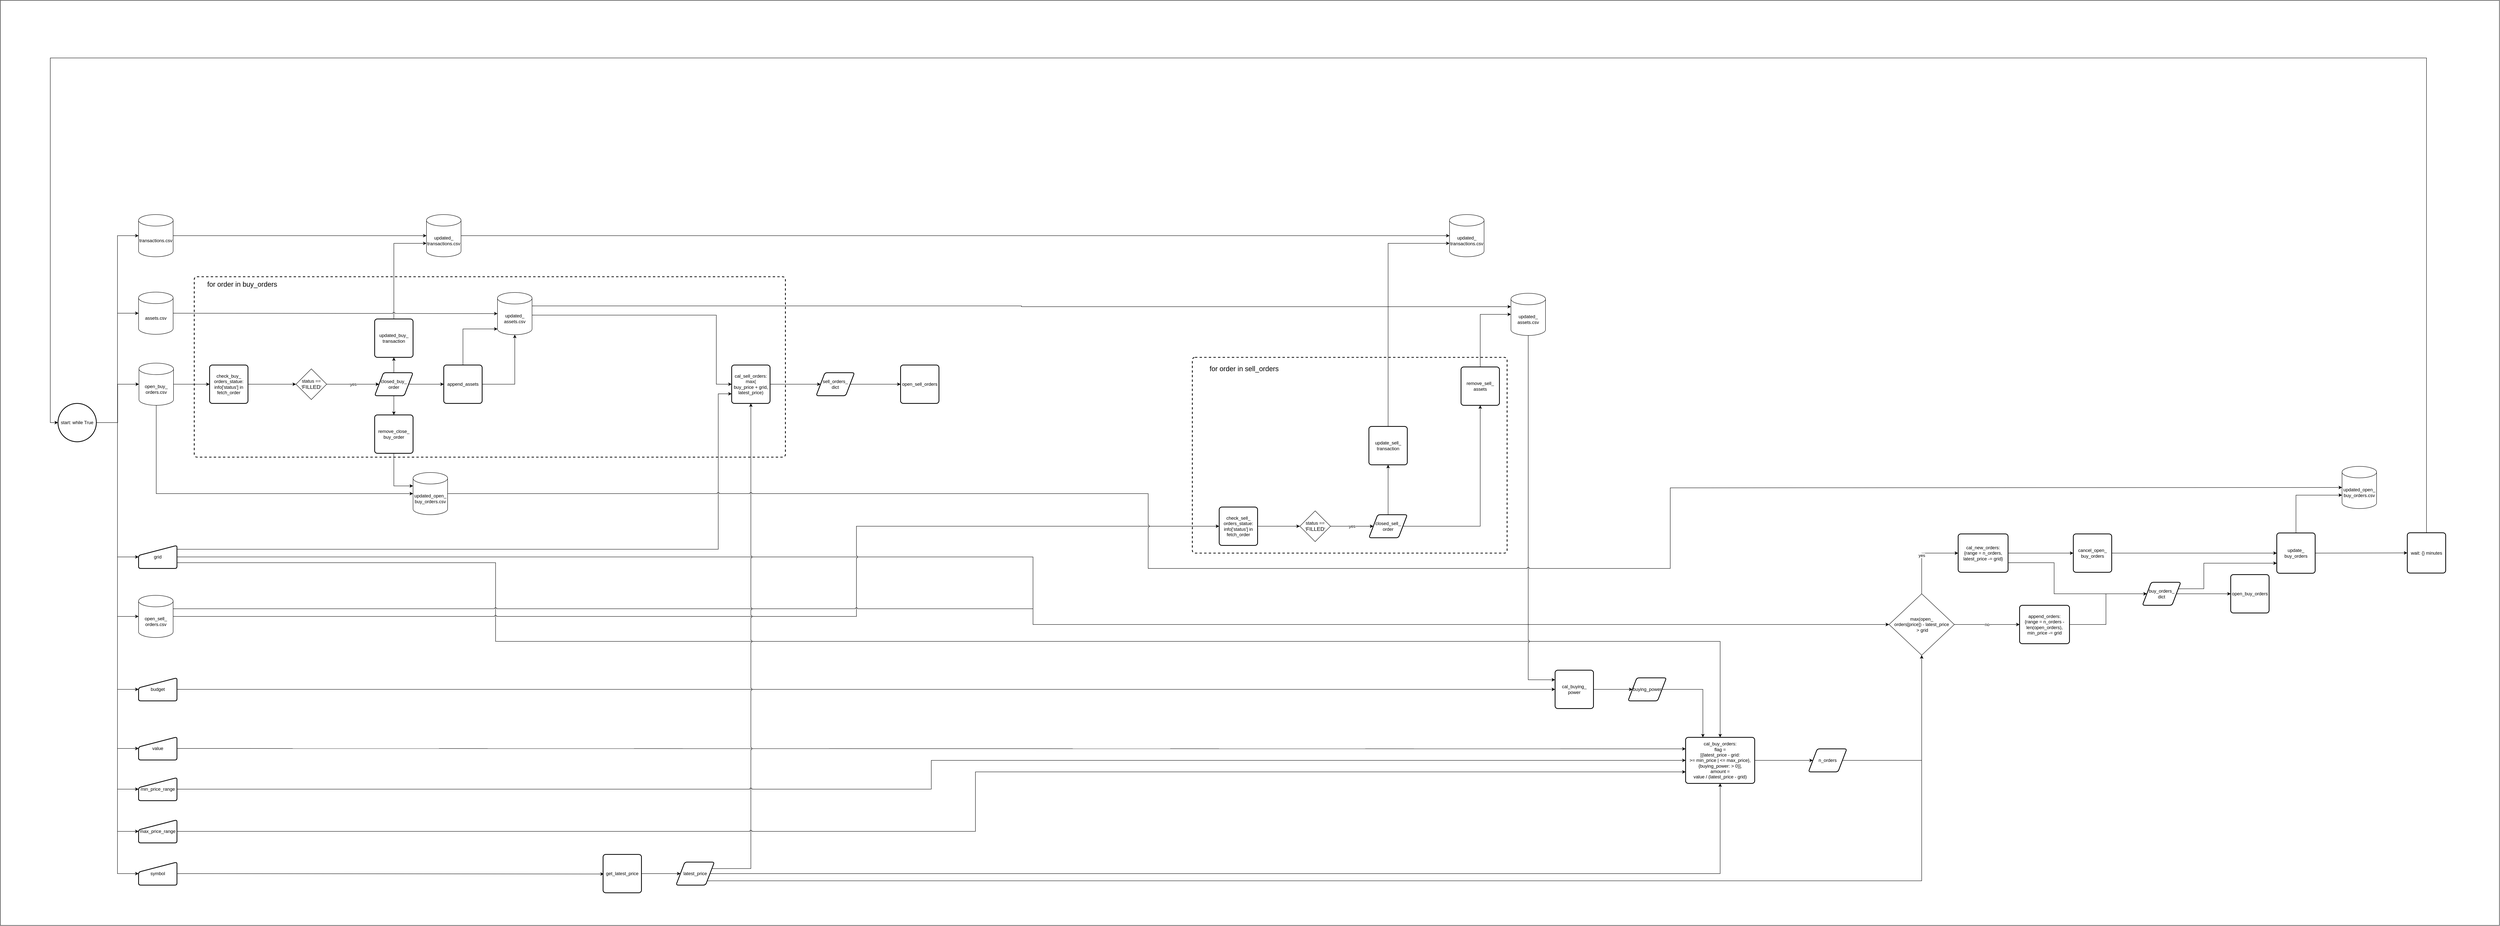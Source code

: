 <mxfile version="14.6.9" type="device"><diagram id="f5mVPfsXdtGENbM9XvMS" name="Page-1"><mxGraphModel dx="2310" dy="1952" grid="1" gridSize="10" guides="1" tooltips="1" connect="1" arrows="1" fold="1" page="1" pageScale="1" pageWidth="827" pageHeight="1169" math="0" shadow="0"><root><mxCell id="0"/><mxCell id="1" parent="0"/><mxCell id="9h_0IYDXSVExPguerDW6-75" value="" style="rounded=0;whiteSpace=wrap;html=1;" parent="1" vertex="1"><mxGeometry x="-60" y="-780" width="6510" height="2410" as="geometry"/></mxCell><mxCell id="5OpOtD_I8flMYm3MXkPd-127" value="" style="rounded=1;whiteSpace=wrap;html=1;absoluteArcSize=1;arcSize=14;strokeWidth=2;dashed=1;" parent="1" vertex="1"><mxGeometry x="3045" y="150" width="820" height="510" as="geometry"/></mxCell><mxCell id="5OpOtD_I8flMYm3MXkPd-48" value="" style="rounded=1;whiteSpace=wrap;html=1;absoluteArcSize=1;arcSize=14;strokeWidth=2;dashed=1;" parent="1" vertex="1"><mxGeometry x="445" y="-60" width="1540" height="470" as="geometry"/></mxCell><mxCell id="5OpOtD_I8flMYm3MXkPd-26" style="edgeStyle=orthogonalEdgeStyle;rounded=0;orthogonalLoop=1;jettySize=auto;html=1;exitX=1;exitY=0.25;exitDx=0;exitDy=0;entryX=0;entryY=0.75;entryDx=0;entryDy=0;" parent="1" source="H-YxS2hZJfycBOiEiJs1-59" target="7lfr4XU2orA8rDSMy-5t-47" edge="1"><mxGeometry relative="1" as="geometry"><Array as="points"><mxPoint x="400" y="650"/><mxPoint x="1810" y="650"/><mxPoint x="1810" y="245"/></Array></mxGeometry></mxCell><mxCell id="9h_0IYDXSVExPguerDW6-38" style="edgeStyle=orthogonalEdgeStyle;rounded=0;jumpStyle=arc;orthogonalLoop=1;jettySize=auto;html=1;exitX=1;exitY=0.75;exitDx=0;exitDy=0;entryX=0.5;entryY=0;entryDx=0;entryDy=0;" parent="1" source="H-YxS2hZJfycBOiEiJs1-59" target="9h_0IYDXSVExPguerDW6-30" edge="1"><mxGeometry relative="1" as="geometry"><Array as="points"><mxPoint x="1230" y="685"/><mxPoint x="1230" y="890"/><mxPoint x="4420" y="890"/></Array></mxGeometry></mxCell><mxCell id="9h_0IYDXSVExPguerDW6-46" style="edgeStyle=orthogonalEdgeStyle;rounded=0;jumpStyle=arc;orthogonalLoop=1;jettySize=auto;html=1;exitX=1;exitY=0.5;exitDx=0;exitDy=0;entryX=0;entryY=0.5;entryDx=0;entryDy=0;" parent="1" source="H-YxS2hZJfycBOiEiJs1-59" target="9h_0IYDXSVExPguerDW6-41" edge="1"><mxGeometry relative="1" as="geometry"/></mxCell><mxCell id="H-YxS2hZJfycBOiEiJs1-59" value="grid" style="html=1;strokeWidth=2;shape=manualInput;whiteSpace=wrap;rounded=1;size=26;arcSize=11;" parent="1" vertex="1"><mxGeometry x="300" y="640" width="100" height="60" as="geometry"/></mxCell><mxCell id="7lfr4XU2orA8rDSMy-5t-11" style="edgeStyle=orthogonalEdgeStyle;rounded=0;orthogonalLoop=1;jettySize=auto;html=1;exitX=1;exitY=0.5;exitDx=0;exitDy=0;exitPerimeter=0;entryX=0;entryY=0.5;entryDx=0;entryDy=0;" parent="1" source="7lfr4XU2orA8rDSMy-5t-7" target="7lfr4XU2orA8rDSMy-5t-10" edge="1"><mxGeometry relative="1" as="geometry"/></mxCell><mxCell id="9h_0IYDXSVExPguerDW6-18" style="edgeStyle=orthogonalEdgeStyle;rounded=0;jumpStyle=arc;orthogonalLoop=1;jettySize=auto;html=1;exitX=0.5;exitY=1;exitDx=0;exitDy=0;exitPerimeter=0;entryX=0;entryY=0.5;entryDx=0;entryDy=0;entryPerimeter=0;" parent="1" source="7lfr4XU2orA8rDSMy-5t-7" target="9h_0IYDXSVExPguerDW6-12" edge="1"><mxGeometry relative="1" as="geometry"/></mxCell><mxCell id="7lfr4XU2orA8rDSMy-5t-7" value="open_buy_&lt;br&gt;orders.csv" style="shape=cylinder3;whiteSpace=wrap;html=1;boundedLbl=1;backgroundOutline=1;size=15;" parent="1" vertex="1"><mxGeometry x="301" y="165" width="90" height="110" as="geometry"/></mxCell><mxCell id="M30aGDG6GKs77SfI0vbl-20" style="edgeStyle=orthogonalEdgeStyle;rounded=0;orthogonalLoop=1;jettySize=auto;html=1;exitX=1;exitY=0.5;exitDx=0;exitDy=0;entryX=0;entryY=0.5;entryDx=0;entryDy=0;" parent="1" source="7lfr4XU2orA8rDSMy-5t-10" target="M30aGDG6GKs77SfI0vbl-19" edge="1"><mxGeometry relative="1" as="geometry"/></mxCell><mxCell id="7lfr4XU2orA8rDSMy-5t-10" value="check_buy_&lt;br&gt;orders_statue:&lt;br&gt;info['status'] in&lt;br&gt;fetch_order" style="rounded=1;whiteSpace=wrap;html=1;absoluteArcSize=1;arcSize=14;strokeWidth=2;" parent="1" vertex="1"><mxGeometry x="485" y="170" width="100" height="100" as="geometry"/></mxCell><mxCell id="5OpOtD_I8flMYm3MXkPd-74" style="edgeStyle=orthogonalEdgeStyle;rounded=0;jumpStyle=arc;orthogonalLoop=1;jettySize=auto;html=1;exitX=1;exitY=0.5;exitDx=0;exitDy=0;" parent="1" source="7lfr4XU2orA8rDSMy-5t-12" target="7lfr4XU2orA8rDSMy-5t-22" edge="1"><mxGeometry relative="1" as="geometry"/></mxCell><mxCell id="5OpOtD_I8flMYm3MXkPd-81" style="edgeStyle=orthogonalEdgeStyle;rounded=0;jumpStyle=arc;orthogonalLoop=1;jettySize=auto;html=1;exitX=0.5;exitY=0;exitDx=0;exitDy=0;entryX=0.5;entryY=1;entryDx=0;entryDy=0;" parent="1" source="7lfr4XU2orA8rDSMy-5t-12" target="5OpOtD_I8flMYm3MXkPd-72" edge="1"><mxGeometry relative="1" as="geometry"/></mxCell><mxCell id="9h_0IYDXSVExPguerDW6-16" style="edgeStyle=orthogonalEdgeStyle;rounded=0;jumpStyle=arc;orthogonalLoop=1;jettySize=auto;html=1;exitX=0.5;exitY=1;exitDx=0;exitDy=0;entryX=0.5;entryY=0;entryDx=0;entryDy=0;" parent="1" source="7lfr4XU2orA8rDSMy-5t-12" target="9h_0IYDXSVExPguerDW6-13" edge="1"><mxGeometry relative="1" as="geometry"/></mxCell><mxCell id="7lfr4XU2orA8rDSMy-5t-12" value="&lt;span&gt;closed_buy&lt;/span&gt;&lt;span&gt;_&lt;br&gt;order&lt;/span&gt;" style="shape=parallelogram;html=1;strokeWidth=2;perimeter=parallelogramPerimeter;whiteSpace=wrap;rounded=1;arcSize=12;size=0.23;" parent="1" vertex="1"><mxGeometry x="915" y="190" width="100" height="60" as="geometry"/></mxCell><mxCell id="5OpOtD_I8flMYm3MXkPd-75" style="edgeStyle=orthogonalEdgeStyle;rounded=0;jumpStyle=arc;orthogonalLoop=1;jettySize=auto;html=1;exitX=0.5;exitY=0;exitDx=0;exitDy=0;entryX=0;entryY=1;entryDx=0;entryDy=-15;entryPerimeter=0;" parent="1" source="7lfr4XU2orA8rDSMy-5t-22" target="7lfr4XU2orA8rDSMy-5t-25" edge="1"><mxGeometry relative="1" as="geometry"/></mxCell><mxCell id="r0QVQ11g4yhep_u141rg-1" style="edgeStyle=orthogonalEdgeStyle;rounded=0;orthogonalLoop=1;jettySize=auto;html=1;exitX=1;exitY=0.5;exitDx=0;exitDy=0;" edge="1" parent="1" source="7lfr4XU2orA8rDSMy-5t-22" target="7lfr4XU2orA8rDSMy-5t-25"><mxGeometry relative="1" as="geometry"/></mxCell><mxCell id="7lfr4XU2orA8rDSMy-5t-22" value="append_assets" style="rounded=1;whiteSpace=wrap;html=1;absoluteArcSize=1;arcSize=14;strokeWidth=2;" parent="1" vertex="1"><mxGeometry x="1095" y="170" width="100" height="100" as="geometry"/></mxCell><mxCell id="5OpOtD_I8flMYm3MXkPd-25" style="edgeStyle=orthogonalEdgeStyle;rounded=0;orthogonalLoop=1;jettySize=auto;html=1;exitX=1;exitY=0.5;exitDx=0;exitDy=0;exitPerimeter=0;entryX=0;entryY=0.5;entryDx=0;entryDy=0;" parent="1" source="7lfr4XU2orA8rDSMy-5t-25" target="7lfr4XU2orA8rDSMy-5t-47" edge="1"><mxGeometry relative="1" as="geometry"><Array as="points"><mxPoint x="1325" y="40"/><mxPoint x="1805" y="40"/><mxPoint x="1805" y="220"/></Array></mxGeometry></mxCell><mxCell id="5OpOtD_I8flMYm3MXkPd-56" style="edgeStyle=orthogonalEdgeStyle;rounded=0;jumpStyle=arc;orthogonalLoop=1;jettySize=auto;html=1;exitX=1;exitY=0;exitDx=0;exitDy=35;exitPerimeter=0;entryX=0;entryY=0;entryDx=0;entryDy=35;entryPerimeter=0;" parent="1" source="7lfr4XU2orA8rDSMy-5t-25" target="5OpOtD_I8flMYm3MXkPd-100" edge="1"><mxGeometry relative="1" as="geometry"><mxPoint x="2835" y="17" as="targetPoint"/></mxGeometry></mxCell><mxCell id="7lfr4XU2orA8rDSMy-5t-25" value="updated_&lt;br&gt;assets.csv" style="shape=cylinder3;whiteSpace=wrap;html=1;boundedLbl=1;backgroundOutline=1;size=15;" parent="1" vertex="1"><mxGeometry x="1235" y="-19" width="90" height="110" as="geometry"/></mxCell><mxCell id="5OpOtD_I8flMYm3MXkPd-5" style="edgeStyle=orthogonalEdgeStyle;rounded=0;orthogonalLoop=1;jettySize=auto;html=1;exitX=1;exitY=0.5;exitDx=0;exitDy=0;" parent="1" source="7lfr4XU2orA8rDSMy-5t-47" target="5OpOtD_I8flMYm3MXkPd-4" edge="1"><mxGeometry relative="1" as="geometry"/></mxCell><mxCell id="7lfr4XU2orA8rDSMy-5t-47" value="cal_sell_orders:&lt;br&gt;max(&lt;br&gt;buy_price + grid,&lt;br&gt;latest_price)" style="rounded=1;whiteSpace=wrap;html=1;absoluteArcSize=1;arcSize=14;strokeWidth=2;" parent="1" vertex="1"><mxGeometry x="1845" y="170" width="100" height="100" as="geometry"/></mxCell><mxCell id="M30aGDG6GKs77SfI0vbl-22" value="yes" style="edgeStyle=orthogonalEdgeStyle;rounded=0;orthogonalLoop=1;jettySize=auto;html=1;exitX=1;exitY=0.5;exitDx=0;exitDy=0;entryX=0;entryY=0.5;entryDx=0;entryDy=0;" parent="1" source="M30aGDG6GKs77SfI0vbl-19" target="7lfr4XU2orA8rDSMy-5t-12" edge="1"><mxGeometry relative="1" as="geometry"/></mxCell><mxCell id="M30aGDG6GKs77SfI0vbl-19" value="&lt;span&gt;status&amp;nbsp;&lt;/span&gt;&lt;span style=&quot;text-align: left&quot;&gt;== '&lt;/span&gt;&lt;span style=&quot;text-align: left ; font-size: 14px ; background-color: rgb(255 , 255 , 255)&quot;&gt;FILLED&lt;/span&gt;&lt;span style=&quot;text-align: left&quot;&gt;'&lt;/span&gt;&lt;span style=&quot;text-align: left&quot;&gt;&lt;br&gt;&lt;/span&gt;" style="rhombus;whiteSpace=wrap;html=1;" parent="1" vertex="1"><mxGeometry x="710" y="180" width="80" height="80" as="geometry"/></mxCell><mxCell id="5OpOtD_I8flMYm3MXkPd-30" style="edgeStyle=orthogonalEdgeStyle;rounded=0;orthogonalLoop=1;jettySize=auto;html=1;exitX=1;exitY=0.5;exitDx=0;exitDy=0;entryX=0;entryY=0.5;entryDx=0;entryDy=0;" parent="1" source="5OpOtD_I8flMYm3MXkPd-4" target="5OpOtD_I8flMYm3MXkPd-29" edge="1"><mxGeometry relative="1" as="geometry"/></mxCell><mxCell id="5OpOtD_I8flMYm3MXkPd-4" value="sell_orders_&lt;br&gt;dict" style="shape=parallelogram;html=1;strokeWidth=2;perimeter=parallelogramPerimeter;whiteSpace=wrap;rounded=1;arcSize=12;size=0.23;" parent="1" vertex="1"><mxGeometry x="2065" y="190" width="100" height="60" as="geometry"/></mxCell><mxCell id="5OpOtD_I8flMYm3MXkPd-28" style="edgeStyle=orthogonalEdgeStyle;rounded=0;orthogonalLoop=1;jettySize=auto;html=1;exitX=1;exitY=0.5;exitDx=0;exitDy=0;exitPerimeter=0;entryX=0;entryY=0.5;entryDx=0;entryDy=0;" parent="1" source="5OpOtD_I8flMYm3MXkPd-20" target="H-YxS2hZJfycBOiEiJs1-59" edge="1"><mxGeometry relative="1" as="geometry"><mxPoint x="300" y="400" as="targetPoint"/></mxGeometry></mxCell><mxCell id="5OpOtD_I8flMYm3MXkPd-60" style="edgeStyle=orthogonalEdgeStyle;rounded=0;jumpStyle=arc;orthogonalLoop=1;jettySize=auto;html=1;exitX=1;exitY=0.5;exitDx=0;exitDy=0;exitPerimeter=0;entryX=0;entryY=0.5;entryDx=0;entryDy=0;entryPerimeter=0;" parent="1" source="5OpOtD_I8flMYm3MXkPd-20" target="5OpOtD_I8flMYm3MXkPd-59" edge="1"><mxGeometry relative="1" as="geometry"><mxPoint x="300" y="845" as="targetPoint"/></mxGeometry></mxCell><mxCell id="5OpOtD_I8flMYm3MXkPd-79" style="edgeStyle=orthogonalEdgeStyle;rounded=0;jumpStyle=arc;orthogonalLoop=1;jettySize=auto;html=1;exitX=1;exitY=0.5;exitDx=0;exitDy=0;exitPerimeter=0;entryX=0;entryY=0.5;entryDx=0;entryDy=0;entryPerimeter=0;" parent="1" source="5OpOtD_I8flMYm3MXkPd-20" target="5OpOtD_I8flMYm3MXkPd-78" edge="1"><mxGeometry relative="1" as="geometry"><mxPoint x="300" y="-167" as="targetPoint"/></mxGeometry></mxCell><mxCell id="5OpOtD_I8flMYm3MXkPd-93" style="edgeStyle=orthogonalEdgeStyle;rounded=0;jumpStyle=arc;orthogonalLoop=1;jettySize=auto;html=1;exitX=1;exitY=0.5;exitDx=0;exitDy=0;exitPerimeter=0;entryX=0;entryY=0.5;entryDx=0;entryDy=0;" parent="1" source="5OpOtD_I8flMYm3MXkPd-20" target="5OpOtD_I8flMYm3MXkPd-92" edge="1"><mxGeometry relative="1" as="geometry"/></mxCell><mxCell id="5OpOtD_I8flMYm3MXkPd-110" style="edgeStyle=orthogonalEdgeStyle;rounded=0;jumpStyle=arc;orthogonalLoop=1;jettySize=auto;html=1;exitX=1;exitY=0.5;exitDx=0;exitDy=0;exitPerimeter=0;entryX=0;entryY=0.5;entryDx=0;entryDy=0;" parent="1" source="5OpOtD_I8flMYm3MXkPd-20" target="5OpOtD_I8flMYm3MXkPd-109" edge="1"><mxGeometry relative="1" as="geometry"/></mxCell><mxCell id="5OpOtD_I8flMYm3MXkPd-125" style="edgeStyle=orthogonalEdgeStyle;rounded=0;jumpStyle=arc;orthogonalLoop=1;jettySize=auto;html=1;exitX=1;exitY=0.5;exitDx=0;exitDy=0;exitPerimeter=0;entryX=0;entryY=0.5;entryDx=0;entryDy=0;" parent="1" source="5OpOtD_I8flMYm3MXkPd-20" target="5OpOtD_I8flMYm3MXkPd-123" edge="1"><mxGeometry relative="1" as="geometry"/></mxCell><mxCell id="5OpOtD_I8flMYm3MXkPd-132" style="edgeStyle=orthogonalEdgeStyle;rounded=0;jumpStyle=arc;orthogonalLoop=1;jettySize=auto;html=1;exitX=1;exitY=0.5;exitDx=0;exitDy=0;exitPerimeter=0;entryX=0;entryY=0.5;entryDx=0;entryDy=0;" parent="1" source="5OpOtD_I8flMYm3MXkPd-20" target="5OpOtD_I8flMYm3MXkPd-131" edge="1"><mxGeometry relative="1" as="geometry"/></mxCell><mxCell id="5OpOtD_I8flMYm3MXkPd-133" style="edgeStyle=orthogonalEdgeStyle;rounded=0;jumpStyle=arc;orthogonalLoop=1;jettySize=auto;html=1;exitX=1;exitY=0.5;exitDx=0;exitDy=0;exitPerimeter=0;entryX=0;entryY=0.5;entryDx=0;entryDy=0;" parent="1" source="5OpOtD_I8flMYm3MXkPd-20" target="5OpOtD_I8flMYm3MXkPd-129" edge="1"><mxGeometry relative="1" as="geometry"/></mxCell><mxCell id="9h_0IYDXSVExPguerDW6-20" style="edgeStyle=orthogonalEdgeStyle;rounded=0;jumpStyle=arc;orthogonalLoop=1;jettySize=auto;html=1;exitX=1;exitY=0.5;exitDx=0;exitDy=0;exitPerimeter=0;" parent="1" source="5OpOtD_I8flMYm3MXkPd-20" target="7lfr4XU2orA8rDSMy-5t-7" edge="1"><mxGeometry relative="1" as="geometry"/></mxCell><mxCell id="9h_0IYDXSVExPguerDW6-23" style="edgeStyle=orthogonalEdgeStyle;rounded=0;jumpStyle=arc;orthogonalLoop=1;jettySize=auto;html=1;exitX=1;exitY=0.5;exitDx=0;exitDy=0;exitPerimeter=0;entryX=0;entryY=0.5;entryDx=0;entryDy=0;entryPerimeter=0;" parent="1" source="5OpOtD_I8flMYm3MXkPd-20" target="9h_0IYDXSVExPguerDW6-22" edge="1"><mxGeometry relative="1" as="geometry"/></mxCell><mxCell id="5OpOtD_I8flMYm3MXkPd-20" value="start: while True" style="strokeWidth=2;html=1;shape=mxgraph.flowchart.start_2;whiteSpace=wrap;" parent="1" vertex="1"><mxGeometry x="90" y="270" width="100" height="100" as="geometry"/></mxCell><mxCell id="5OpOtD_I8flMYm3MXkPd-29" value="open_sell_orders" style="rounded=1;whiteSpace=wrap;html=1;absoluteArcSize=1;arcSize=14;strokeWidth=2;" parent="1" vertex="1"><mxGeometry x="2285" y="170" width="100" height="100" as="geometry"/></mxCell><mxCell id="5OpOtD_I8flMYm3MXkPd-49" value="&lt;font style=&quot;font-size: 18px&quot;&gt;for order in buy_orders&lt;/font&gt;" style="text;html=1;strokeColor=none;fillColor=none;align=center;verticalAlign=middle;whiteSpace=wrap;rounded=0;dashed=1;" parent="1" vertex="1"><mxGeometry x="465" y="-50" width="210" height="20" as="geometry"/></mxCell><mxCell id="5OpOtD_I8flMYm3MXkPd-63" style="edgeStyle=orthogonalEdgeStyle;rounded=0;jumpStyle=arc;orthogonalLoop=1;jettySize=auto;html=1;exitX=1;exitY=0.5;exitDx=0;exitDy=0;exitPerimeter=0;entryX=0;entryY=0.5;entryDx=0;entryDy=0;" parent="1" source="5OpOtD_I8flMYm3MXkPd-59" target="5OpOtD_I8flMYm3MXkPd-62" edge="1"><mxGeometry relative="1" as="geometry"><Array as="points"><mxPoint x="2170" y="825"/><mxPoint x="2170" y="590"/></Array></mxGeometry></mxCell><mxCell id="9h_0IYDXSVExPguerDW6-47" style="edgeStyle=orthogonalEdgeStyle;rounded=0;jumpStyle=arc;orthogonalLoop=1;jettySize=auto;html=1;exitX=1;exitY=0;exitDx=0;exitDy=35;exitPerimeter=0;entryX=0;entryY=0.5;entryDx=0;entryDy=0;" parent="1" source="5OpOtD_I8flMYm3MXkPd-59" target="9h_0IYDXSVExPguerDW6-41" edge="1"><mxGeometry relative="1" as="geometry"><Array as="points"><mxPoint x="2630" y="805"/><mxPoint x="2630" y="846"/></Array></mxGeometry></mxCell><mxCell id="5OpOtD_I8flMYm3MXkPd-59" value="open_sell_&lt;br&gt;orders.csv" style="shape=cylinder3;whiteSpace=wrap;html=1;boundedLbl=1;backgroundOutline=1;size=15;" parent="1" vertex="1"><mxGeometry x="300" y="770" width="90" height="110" as="geometry"/></mxCell><mxCell id="5OpOtD_I8flMYm3MXkPd-65" style="edgeStyle=orthogonalEdgeStyle;rounded=0;jumpStyle=arc;orthogonalLoop=1;jettySize=auto;html=1;exitX=1;exitY=0.5;exitDx=0;exitDy=0;entryX=0;entryY=0.5;entryDx=0;entryDy=0;" parent="1" source="5OpOtD_I8flMYm3MXkPd-62" target="5OpOtD_I8flMYm3MXkPd-64" edge="1"><mxGeometry relative="1" as="geometry"/></mxCell><mxCell id="5OpOtD_I8flMYm3MXkPd-62" value="check_sell_&lt;br&gt;orders_statue:&lt;br&gt;info['status'] in&lt;br&gt;fetch_order" style="rounded=1;whiteSpace=wrap;html=1;absoluteArcSize=1;arcSize=14;strokeWidth=2;" parent="1" vertex="1"><mxGeometry x="3115" y="540" width="100" height="100" as="geometry"/></mxCell><mxCell id="5OpOtD_I8flMYm3MXkPd-67" value="yes" style="edgeStyle=orthogonalEdgeStyle;rounded=0;jumpStyle=arc;orthogonalLoop=1;jettySize=auto;html=1;exitX=1;exitY=0.5;exitDx=0;exitDy=0;entryX=0;entryY=0.5;entryDx=0;entryDy=0;" parent="1" source="5OpOtD_I8flMYm3MXkPd-64" target="5OpOtD_I8flMYm3MXkPd-66" edge="1"><mxGeometry relative="1" as="geometry"/></mxCell><mxCell id="5OpOtD_I8flMYm3MXkPd-64" value="&lt;span&gt;status&amp;nbsp;&lt;/span&gt;&lt;span style=&quot;text-align: left&quot;&gt;== '&lt;/span&gt;&lt;span style=&quot;text-align: left ; font-size: 14px ; background-color: rgb(255 , 255 , 255)&quot;&gt;FILLED&lt;/span&gt;&lt;span style=&quot;text-align: left&quot;&gt;'&lt;/span&gt;&lt;span style=&quot;text-align: left&quot;&gt;&lt;br&gt;&lt;/span&gt;" style="rhombus;whiteSpace=wrap;html=1;" parent="1" vertex="1"><mxGeometry x="3325" y="550" width="80" height="80" as="geometry"/></mxCell><mxCell id="5OpOtD_I8flMYm3MXkPd-99" style="edgeStyle=orthogonalEdgeStyle;rounded=0;jumpStyle=arc;orthogonalLoop=1;jettySize=auto;html=1;exitX=1;exitY=0.5;exitDx=0;exitDy=0;entryX=0.5;entryY=1;entryDx=0;entryDy=0;" parent="1" source="5OpOtD_I8flMYm3MXkPd-66" target="5OpOtD_I8flMYm3MXkPd-96" edge="1"><mxGeometry relative="1" as="geometry"/></mxCell><mxCell id="9h_0IYDXSVExPguerDW6-11" style="edgeStyle=orthogonalEdgeStyle;rounded=0;jumpStyle=arc;orthogonalLoop=1;jettySize=auto;html=1;exitX=0.5;exitY=0;exitDx=0;exitDy=0;entryX=0.5;entryY=1;entryDx=0;entryDy=0;" parent="1" source="5OpOtD_I8flMYm3MXkPd-66" target="9h_0IYDXSVExPguerDW6-9" edge="1"><mxGeometry relative="1" as="geometry"/></mxCell><mxCell id="5OpOtD_I8flMYm3MXkPd-66" value="&lt;span&gt;closed_sell&lt;/span&gt;&lt;span&gt;_&lt;br&gt;order&lt;/span&gt;" style="shape=parallelogram;html=1;strokeWidth=2;perimeter=parallelogramPerimeter;whiteSpace=wrap;rounded=1;arcSize=12;size=0.23;" parent="1" vertex="1"><mxGeometry x="3505" y="560" width="100" height="60" as="geometry"/></mxCell><mxCell id="5OpOtD_I8flMYm3MXkPd-83" style="edgeStyle=orthogonalEdgeStyle;rounded=0;jumpStyle=arc;orthogonalLoop=1;jettySize=auto;html=1;exitX=0.5;exitY=0;exitDx=0;exitDy=0;entryX=0;entryY=0;entryDx=0;entryDy=75;entryPerimeter=0;" parent="1" source="5OpOtD_I8flMYm3MXkPd-72" target="5OpOtD_I8flMYm3MXkPd-82" edge="1"><mxGeometry relative="1" as="geometry"/></mxCell><mxCell id="5OpOtD_I8flMYm3MXkPd-72" value="updated_buy_&lt;br&gt;transaction" style="rounded=1;whiteSpace=wrap;html=1;absoluteArcSize=1;arcSize=14;strokeWidth=2;" parent="1" vertex="1"><mxGeometry x="915" y="50" width="100" height="100" as="geometry"/></mxCell><mxCell id="5OpOtD_I8flMYm3MXkPd-84" style="edgeStyle=orthogonalEdgeStyle;rounded=0;jumpStyle=arc;orthogonalLoop=1;jettySize=auto;html=1;exitX=1;exitY=0.5;exitDx=0;exitDy=0;exitPerimeter=0;entryX=0;entryY=0.5;entryDx=0;entryDy=0;entryPerimeter=0;" parent="1" source="5OpOtD_I8flMYm3MXkPd-78" target="5OpOtD_I8flMYm3MXkPd-82" edge="1"><mxGeometry relative="1" as="geometry"/></mxCell><mxCell id="5OpOtD_I8flMYm3MXkPd-78" value="transactions.csv" style="shape=cylinder3;whiteSpace=wrap;html=1;boundedLbl=1;backgroundOutline=1;size=15;" parent="1" vertex="1"><mxGeometry x="300" y="-222" width="90" height="110" as="geometry"/></mxCell><mxCell id="5OpOtD_I8flMYm3MXkPd-86" style="edgeStyle=orthogonalEdgeStyle;rounded=0;jumpStyle=arc;orthogonalLoop=1;jettySize=auto;html=1;exitX=1;exitY=0.5;exitDx=0;exitDy=0;exitPerimeter=0;" parent="1" source="5OpOtD_I8flMYm3MXkPd-82" target="5OpOtD_I8flMYm3MXkPd-85" edge="1"><mxGeometry relative="1" as="geometry"/></mxCell><mxCell id="5OpOtD_I8flMYm3MXkPd-82" value="updated_&lt;br&gt;transactions.csv" style="shape=cylinder3;whiteSpace=wrap;html=1;boundedLbl=1;backgroundOutline=1;size=15;" parent="1" vertex="1"><mxGeometry x="1050" y="-222" width="90" height="110" as="geometry"/></mxCell><mxCell id="5OpOtD_I8flMYm3MXkPd-85" value="updated_&lt;br&gt;transactions.csv" style="shape=cylinder3;whiteSpace=wrap;html=1;boundedLbl=1;backgroundOutline=1;size=15;" parent="1" vertex="1"><mxGeometry x="3715" y="-222" width="90" height="110" as="geometry"/></mxCell><mxCell id="5OpOtD_I8flMYm3MXkPd-106" style="edgeStyle=orthogonalEdgeStyle;rounded=0;jumpStyle=arc;orthogonalLoop=1;jettySize=auto;html=1;exitX=1;exitY=0.5;exitDx=0;exitDy=0;entryX=0;entryY=0.5;entryDx=0;entryDy=0;" parent="1" source="5OpOtD_I8flMYm3MXkPd-92" target="5OpOtD_I8flMYm3MXkPd-94" edge="1"><mxGeometry relative="1" as="geometry"/></mxCell><mxCell id="5OpOtD_I8flMYm3MXkPd-92" value="budget" style="html=1;strokeWidth=2;shape=manualInput;whiteSpace=wrap;rounded=1;size=26;arcSize=11;" parent="1" vertex="1"><mxGeometry x="300" y="985" width="100" height="60" as="geometry"/></mxCell><mxCell id="5OpOtD_I8flMYm3MXkPd-108" style="edgeStyle=orthogonalEdgeStyle;rounded=0;jumpStyle=arc;orthogonalLoop=1;jettySize=auto;html=1;exitX=1;exitY=0.5;exitDx=0;exitDy=0;" parent="1" source="5OpOtD_I8flMYm3MXkPd-94" target="5OpOtD_I8flMYm3MXkPd-107" edge="1"><mxGeometry relative="1" as="geometry"/></mxCell><mxCell id="5OpOtD_I8flMYm3MXkPd-94" value="cal_buying_&lt;br&gt;power" style="rounded=1;whiteSpace=wrap;html=1;absoluteArcSize=1;arcSize=14;strokeWidth=2;" parent="1" vertex="1"><mxGeometry x="3990" y="965" width="100" height="100" as="geometry"/></mxCell><mxCell id="5OpOtD_I8flMYm3MXkPd-103" style="edgeStyle=orthogonalEdgeStyle;rounded=0;jumpStyle=arc;orthogonalLoop=1;jettySize=auto;html=1;exitX=0.5;exitY=0;exitDx=0;exitDy=0;entryX=0;entryY=0.5;entryDx=0;entryDy=0;entryPerimeter=0;" parent="1" source="5OpOtD_I8flMYm3MXkPd-96" target="5OpOtD_I8flMYm3MXkPd-100" edge="1"><mxGeometry relative="1" as="geometry"/></mxCell><mxCell id="5OpOtD_I8flMYm3MXkPd-96" value="remove_sell_&lt;br&gt;assets" style="rounded=1;whiteSpace=wrap;html=1;absoluteArcSize=1;arcSize=14;strokeWidth=2;" parent="1" vertex="1"><mxGeometry x="3745" y="175" width="100" height="100" as="geometry"/></mxCell><mxCell id="5OpOtD_I8flMYm3MXkPd-105" style="edgeStyle=orthogonalEdgeStyle;rounded=0;jumpStyle=arc;orthogonalLoop=1;jettySize=auto;html=1;exitX=0.5;exitY=1;exitDx=0;exitDy=0;exitPerimeter=0;entryX=0;entryY=0.25;entryDx=0;entryDy=0;" parent="1" source="5OpOtD_I8flMYm3MXkPd-100" target="5OpOtD_I8flMYm3MXkPd-94" edge="1"><mxGeometry relative="1" as="geometry"/></mxCell><mxCell id="5OpOtD_I8flMYm3MXkPd-100" value="updated_&lt;br&gt;assets.csv" style="shape=cylinder3;whiteSpace=wrap;html=1;boundedLbl=1;backgroundOutline=1;size=15;" parent="1" vertex="1"><mxGeometry x="3875" y="-17" width="90" height="110" as="geometry"/></mxCell><mxCell id="9h_0IYDXSVExPguerDW6-31" style="edgeStyle=orthogonalEdgeStyle;rounded=0;jumpStyle=arc;orthogonalLoop=1;jettySize=auto;html=1;exitX=1;exitY=0.5;exitDx=0;exitDy=0;entryX=0.25;entryY=0;entryDx=0;entryDy=0;" parent="1" source="5OpOtD_I8flMYm3MXkPd-107" target="9h_0IYDXSVExPguerDW6-30" edge="1"><mxGeometry relative="1" as="geometry"/></mxCell><mxCell id="5OpOtD_I8flMYm3MXkPd-107" value="buying_power" style="shape=parallelogram;html=1;strokeWidth=2;perimeter=parallelogramPerimeter;whiteSpace=wrap;rounded=1;arcSize=12;size=0.23;" parent="1" vertex="1"><mxGeometry x="4180" y="985" width="100" height="60" as="geometry"/></mxCell><mxCell id="9h_0IYDXSVExPguerDW6-19" style="edgeStyle=orthogonalEdgeStyle;rounded=0;jumpStyle=arc;orthogonalLoop=1;jettySize=auto;html=1;exitX=1;exitY=0.5;exitDx=0;exitDy=0;entryX=0.02;entryY=0.51;entryDx=0;entryDy=0;entryPerimeter=0;" parent="1" source="5OpOtD_I8flMYm3MXkPd-129" target="5OpOtD_I8flMYm3MXkPd-111" edge="1"><mxGeometry relative="1" as="geometry"/></mxCell><mxCell id="9h_0IYDXSVExPguerDW6-35" style="edgeStyle=orthogonalEdgeStyle;rounded=0;jumpStyle=arc;orthogonalLoop=1;jettySize=auto;html=1;exitX=1;exitY=0.5;exitDx=0;exitDy=0;entryX=0;entryY=0.25;entryDx=0;entryDy=0;" parent="1" source="5OpOtD_I8flMYm3MXkPd-109" target="9h_0IYDXSVExPguerDW6-30" edge="1"><mxGeometry relative="1" as="geometry"/></mxCell><mxCell id="5OpOtD_I8flMYm3MXkPd-109" value="value" style="html=1;strokeWidth=2;shape=manualInput;whiteSpace=wrap;rounded=1;size=26;arcSize=11;" parent="1" vertex="1"><mxGeometry x="300" y="1139" width="100" height="60" as="geometry"/></mxCell><mxCell id="9h_0IYDXSVExPguerDW6-28" style="edgeStyle=orthogonalEdgeStyle;rounded=0;jumpStyle=arc;orthogonalLoop=1;jettySize=auto;html=1;exitX=1;exitY=0.5;exitDx=0;exitDy=0;entryX=0;entryY=0.5;entryDx=0;entryDy=0;" parent="1" source="5OpOtD_I8flMYm3MXkPd-111" target="5OpOtD_I8flMYm3MXkPd-113" edge="1"><mxGeometry relative="1" as="geometry"/></mxCell><mxCell id="5OpOtD_I8flMYm3MXkPd-111" value="get_latest_price" style="rounded=1;whiteSpace=wrap;html=1;absoluteArcSize=1;arcSize=14;strokeWidth=2;" parent="1" vertex="1"><mxGeometry x="1510" y="1445" width="100" height="100" as="geometry"/></mxCell><mxCell id="9h_0IYDXSVExPguerDW6-34" style="edgeStyle=orthogonalEdgeStyle;rounded=0;jumpStyle=arc;orthogonalLoop=1;jettySize=auto;html=1;exitX=1;exitY=0.5;exitDx=0;exitDy=0;entryX=0.5;entryY=1;entryDx=0;entryDy=0;" parent="1" source="5OpOtD_I8flMYm3MXkPd-113" target="9h_0IYDXSVExPguerDW6-30" edge="1"><mxGeometry relative="1" as="geometry"/></mxCell><mxCell id="9h_0IYDXSVExPguerDW6-43" style="edgeStyle=orthogonalEdgeStyle;rounded=0;jumpStyle=arc;orthogonalLoop=1;jettySize=auto;html=1;exitX=1;exitY=1;exitDx=0;exitDy=0;entryX=0.5;entryY=1;entryDx=0;entryDy=0;" parent="1" source="5OpOtD_I8flMYm3MXkPd-113" target="9h_0IYDXSVExPguerDW6-41" edge="1"><mxGeometry relative="1" as="geometry"/></mxCell><mxCell id="r0QVQ11g4yhep_u141rg-2" style="edgeStyle=orthogonalEdgeStyle;rounded=0;orthogonalLoop=1;jettySize=auto;html=1;exitX=1;exitY=0.25;exitDx=0;exitDy=0;jumpStyle=arc;" edge="1" parent="1" source="5OpOtD_I8flMYm3MXkPd-113" target="7lfr4XU2orA8rDSMy-5t-47"><mxGeometry relative="1" as="geometry"/></mxCell><mxCell id="5OpOtD_I8flMYm3MXkPd-113" value="latest_price" style="shape=parallelogram;html=1;strokeWidth=2;perimeter=parallelogramPerimeter;whiteSpace=wrap;rounded=1;arcSize=12;size=0.23;" parent="1" vertex="1"><mxGeometry x="1700" y="1465" width="100" height="60" as="geometry"/></mxCell><mxCell id="9h_0IYDXSVExPguerDW6-36" style="edgeStyle=orthogonalEdgeStyle;rounded=0;jumpStyle=arc;orthogonalLoop=1;jettySize=auto;html=1;exitX=1;exitY=0.5;exitDx=0;exitDy=0;entryX=0;entryY=0.5;entryDx=0;entryDy=0;" parent="1" source="5OpOtD_I8flMYm3MXkPd-123" target="9h_0IYDXSVExPguerDW6-30" edge="1"><mxGeometry relative="1" as="geometry"/></mxCell><mxCell id="5OpOtD_I8flMYm3MXkPd-123" value="&lt;span&gt;min_price_range&lt;/span&gt;" style="html=1;strokeWidth=2;shape=manualInput;whiteSpace=wrap;rounded=1;size=26;arcSize=11;" parent="1" vertex="1"><mxGeometry x="300" y="1245" width="100" height="60" as="geometry"/></mxCell><mxCell id="5OpOtD_I8flMYm3MXkPd-128" value="&lt;font style=&quot;font-size: 18px&quot;&gt;for order in sell_orders&lt;/font&gt;" style="text;html=1;strokeColor=none;fillColor=none;align=center;verticalAlign=middle;whiteSpace=wrap;rounded=0;dashed=1;" parent="1" vertex="1"><mxGeometry x="3075" y="170" width="210" height="20" as="geometry"/></mxCell><mxCell id="5OpOtD_I8flMYm3MXkPd-129" value="symbol" style="html=1;strokeWidth=2;shape=manualInput;whiteSpace=wrap;rounded=1;size=26;arcSize=11;" parent="1" vertex="1"><mxGeometry x="300" y="1465" width="100" height="60" as="geometry"/></mxCell><mxCell id="9h_0IYDXSVExPguerDW6-37" style="edgeStyle=orthogonalEdgeStyle;rounded=0;jumpStyle=arc;orthogonalLoop=1;jettySize=auto;html=1;exitX=1;exitY=0.5;exitDx=0;exitDy=0;entryX=0;entryY=0.75;entryDx=0;entryDy=0;" parent="1" source="5OpOtD_I8flMYm3MXkPd-131" target="9h_0IYDXSVExPguerDW6-30" edge="1"><mxGeometry relative="1" as="geometry"><Array as="points"><mxPoint x="2480" y="1385"/><mxPoint x="2480" y="1230"/></Array></mxGeometry></mxCell><mxCell id="5OpOtD_I8flMYm3MXkPd-131" value="&lt;span&gt;max_price_range&lt;/span&gt;" style="html=1;strokeWidth=2;shape=manualInput;whiteSpace=wrap;rounded=1;size=26;arcSize=11;" parent="1" vertex="1"><mxGeometry x="300" y="1355" width="100" height="60" as="geometry"/></mxCell><mxCell id="v2z5KSntXCWE5RHU_ohT-1" style="edgeStyle=orthogonalEdgeStyle;rounded=0;orthogonalLoop=1;jettySize=auto;html=1;exitX=0.5;exitY=0;exitDx=0;exitDy=0;entryX=0;entryY=0;entryDx=0;entryDy=75;entryPerimeter=0;" parent="1" source="9h_0IYDXSVExPguerDW6-9" target="5OpOtD_I8flMYm3MXkPd-85" edge="1"><mxGeometry relative="1" as="geometry"/></mxCell><mxCell id="9h_0IYDXSVExPguerDW6-9" value="update_sell_&lt;br&gt;transaction" style="rounded=1;whiteSpace=wrap;html=1;absoluteArcSize=1;arcSize=14;strokeWidth=2;" parent="1" vertex="1"><mxGeometry x="3505" y="330" width="100" height="100" as="geometry"/></mxCell><mxCell id="9h_0IYDXSVExPguerDW6-57" style="edgeStyle=orthogonalEdgeStyle;rounded=0;jumpStyle=arc;orthogonalLoop=1;jettySize=auto;html=1;exitX=1;exitY=0.5;exitDx=0;exitDy=0;exitPerimeter=0;entryX=0;entryY=0.5;entryDx=0;entryDy=0;entryPerimeter=0;" parent="1" source="9h_0IYDXSVExPguerDW6-12" target="9h_0IYDXSVExPguerDW6-56" edge="1"><mxGeometry relative="1" as="geometry"><Array as="points"><mxPoint x="2930" y="505"/><mxPoint x="2930" y="700"/><mxPoint x="4290" y="700"/><mxPoint x="4290" y="490"/><mxPoint x="5580" y="490"/></Array></mxGeometry></mxCell><mxCell id="9h_0IYDXSVExPguerDW6-12" value="updated_open_&lt;br&gt;buy_orders.csv" style="shape=cylinder3;whiteSpace=wrap;html=1;boundedLbl=1;backgroundOutline=1;size=15;" parent="1" vertex="1"><mxGeometry x="1015" y="450" width="90" height="110" as="geometry"/></mxCell><mxCell id="9h_0IYDXSVExPguerDW6-21" style="edgeStyle=orthogonalEdgeStyle;rounded=0;jumpStyle=arc;orthogonalLoop=1;jettySize=auto;html=1;exitX=0.5;exitY=1;exitDx=0;exitDy=0;entryX=0;entryY=0;entryDx=0;entryDy=35;entryPerimeter=0;" parent="1" source="9h_0IYDXSVExPguerDW6-13" target="9h_0IYDXSVExPguerDW6-12" edge="1"><mxGeometry relative="1" as="geometry"/></mxCell><mxCell id="9h_0IYDXSVExPguerDW6-13" value="remove_close_&lt;br&gt;buy_order" style="rounded=1;whiteSpace=wrap;html=1;absoluteArcSize=1;arcSize=14;strokeWidth=2;" parent="1" vertex="1"><mxGeometry x="915" y="300" width="100" height="100" as="geometry"/></mxCell><mxCell id="9h_0IYDXSVExPguerDW6-24" style="edgeStyle=orthogonalEdgeStyle;rounded=0;jumpStyle=arc;orthogonalLoop=1;jettySize=auto;html=1;exitX=1;exitY=0.5;exitDx=0;exitDy=0;exitPerimeter=0;entryX=0;entryY=0.5;entryDx=0;entryDy=0;entryPerimeter=0;" parent="1" source="9h_0IYDXSVExPguerDW6-22" target="7lfr4XU2orA8rDSMy-5t-25" edge="1"><mxGeometry relative="1" as="geometry"/></mxCell><mxCell id="9h_0IYDXSVExPguerDW6-22" value="assets.csv" style="shape=cylinder3;whiteSpace=wrap;html=1;boundedLbl=1;backgroundOutline=1;size=15;" parent="1" vertex="1"><mxGeometry x="300" y="-20" width="90" height="110" as="geometry"/></mxCell><mxCell id="9h_0IYDXSVExPguerDW6-40" style="edgeStyle=orthogonalEdgeStyle;rounded=0;jumpStyle=arc;orthogonalLoop=1;jettySize=auto;html=1;exitX=1;exitY=0.5;exitDx=0;exitDy=0;entryX=0;entryY=0.5;entryDx=0;entryDy=0;" parent="1" source="9h_0IYDXSVExPguerDW6-30" target="9h_0IYDXSVExPguerDW6-39" edge="1"><mxGeometry relative="1" as="geometry"/></mxCell><mxCell id="9h_0IYDXSVExPguerDW6-30" value="cal_buy_orders:&lt;br&gt;flag = &lt;br&gt;[{latest_price - grid:&lt;br&gt;&amp;gt;= min_price | &amp;lt;= max_price},&lt;br&gt;{buying_power: &amp;gt; 0}],&lt;br&gt;amount = &lt;br&gt;value / (latest_price - grid)" style="rounded=1;whiteSpace=wrap;html=1;absoluteArcSize=1;arcSize=14;strokeWidth=2;" parent="1" vertex="1"><mxGeometry x="4330" y="1140" width="180" height="120" as="geometry"/></mxCell><mxCell id="9h_0IYDXSVExPguerDW6-44" style="edgeStyle=orthogonalEdgeStyle;rounded=0;jumpStyle=arc;orthogonalLoop=1;jettySize=auto;html=1;exitX=1;exitY=0.5;exitDx=0;exitDy=0;entryX=0.5;entryY=1;entryDx=0;entryDy=0;" parent="1" source="9h_0IYDXSVExPguerDW6-39" target="9h_0IYDXSVExPguerDW6-41" edge="1"><mxGeometry relative="1" as="geometry"/></mxCell><mxCell id="9h_0IYDXSVExPguerDW6-39" value="n_orders" style="shape=parallelogram;html=1;strokeWidth=2;perimeter=parallelogramPerimeter;whiteSpace=wrap;rounded=1;arcSize=12;size=0.23;" parent="1" vertex="1"><mxGeometry x="4650" y="1170" width="100" height="60" as="geometry"/></mxCell><mxCell id="9h_0IYDXSVExPguerDW6-49" value="yes" style="edgeStyle=orthogonalEdgeStyle;rounded=0;jumpStyle=arc;orthogonalLoop=1;jettySize=auto;html=1;exitX=0.5;exitY=0;exitDx=0;exitDy=0;entryX=0;entryY=0.5;entryDx=0;entryDy=0;" parent="1" source="9h_0IYDXSVExPguerDW6-41" target="9h_0IYDXSVExPguerDW6-48" edge="1"><mxGeometry relative="1" as="geometry"/></mxCell><mxCell id="9h_0IYDXSVExPguerDW6-51" value="no" style="edgeStyle=orthogonalEdgeStyle;rounded=0;jumpStyle=arc;orthogonalLoop=1;jettySize=auto;html=1;exitX=1;exitY=0.5;exitDx=0;exitDy=0;" parent="1" source="9h_0IYDXSVExPguerDW6-41" target="9h_0IYDXSVExPguerDW6-50" edge="1"><mxGeometry relative="1" as="geometry"/></mxCell><mxCell id="9h_0IYDXSVExPguerDW6-41" value="max(open_&lt;br&gt;orders[price]) - latest_price&lt;br&gt;&amp;nbsp;&amp;gt; grid" style="rhombus;whiteSpace=wrap;html=1;" parent="1" vertex="1"><mxGeometry x="4860" y="766" width="170" height="160" as="geometry"/></mxCell><mxCell id="9h_0IYDXSVExPguerDW6-62" style="edgeStyle=orthogonalEdgeStyle;rounded=0;jumpStyle=arc;orthogonalLoop=1;jettySize=auto;html=1;exitX=1;exitY=0.5;exitDx=0;exitDy=0;" parent="1" source="9h_0IYDXSVExPguerDW6-48" target="9h_0IYDXSVExPguerDW6-59" edge="1"><mxGeometry relative="1" as="geometry"/></mxCell><mxCell id="9h_0IYDXSVExPguerDW6-65" style="edgeStyle=orthogonalEdgeStyle;rounded=0;jumpStyle=arc;orthogonalLoop=1;jettySize=auto;html=1;exitX=1;exitY=0.75;exitDx=0;exitDy=0;entryX=0;entryY=0.5;entryDx=0;entryDy=0;" parent="1" source="9h_0IYDXSVExPguerDW6-48" target="9h_0IYDXSVExPguerDW6-52" edge="1"><mxGeometry relative="1" as="geometry"><Array as="points"><mxPoint x="5290" y="685"/><mxPoint x="5290" y="766"/></Array></mxGeometry></mxCell><mxCell id="9h_0IYDXSVExPguerDW6-48" value="cal_new_orders:&lt;br&gt;{range = n_orders,&lt;br&gt;latest_price -= grid}" style="rounded=1;whiteSpace=wrap;html=1;absoluteArcSize=1;arcSize=14;strokeWidth=2;" parent="1" vertex="1"><mxGeometry x="5040" y="610" width="130" height="100" as="geometry"/></mxCell><mxCell id="9h_0IYDXSVExPguerDW6-64" style="edgeStyle=orthogonalEdgeStyle;rounded=0;jumpStyle=arc;orthogonalLoop=1;jettySize=auto;html=1;exitX=1;exitY=0.5;exitDx=0;exitDy=0;" parent="1" source="9h_0IYDXSVExPguerDW6-50" target="9h_0IYDXSVExPguerDW6-52" edge="1"><mxGeometry relative="1" as="geometry"/></mxCell><mxCell id="9h_0IYDXSVExPguerDW6-50" value="append_orders:&lt;br&gt;{range = n_orders -&lt;br&gt;len(open_orders),&lt;br&gt;min_price -= grid" style="rounded=1;whiteSpace=wrap;html=1;absoluteArcSize=1;arcSize=14;strokeWidth=2;" parent="1" vertex="1"><mxGeometry x="5200" y="796" width="130" height="100" as="geometry"/></mxCell><mxCell id="9h_0IYDXSVExPguerDW6-66" style="edgeStyle=orthogonalEdgeStyle;rounded=0;jumpStyle=arc;orthogonalLoop=1;jettySize=auto;html=1;exitX=1;exitY=0.5;exitDx=0;exitDy=0;entryX=0;entryY=0.5;entryDx=0;entryDy=0;" parent="1" source="9h_0IYDXSVExPguerDW6-52" target="9h_0IYDXSVExPguerDW6-60" edge="1"><mxGeometry relative="1" as="geometry"/></mxCell><mxCell id="v2z5KSntXCWE5RHU_ohT-4" style="edgeStyle=orthogonalEdgeStyle;rounded=0;orthogonalLoop=1;jettySize=auto;html=1;exitX=1;exitY=0.25;exitDx=0;exitDy=0;entryX=0;entryY=0.75;entryDx=0;entryDy=0;" parent="1" source="9h_0IYDXSVExPguerDW6-52" target="9h_0IYDXSVExPguerDW6-58" edge="1"><mxGeometry relative="1" as="geometry"><Array as="points"><mxPoint x="5680" y="753"/><mxPoint x="5680" y="686"/></Array></mxGeometry></mxCell><mxCell id="9h_0IYDXSVExPguerDW6-52" value="buy_orders_&lt;br&gt;dict" style="shape=parallelogram;html=1;strokeWidth=2;perimeter=parallelogramPerimeter;whiteSpace=wrap;rounded=1;arcSize=12;size=0.23;" parent="1" vertex="1"><mxGeometry x="5520" y="736" width="100" height="60" as="geometry"/></mxCell><mxCell id="9h_0IYDXSVExPguerDW6-56" value="updated_open_&lt;br&gt;buy_orders.csv" style="shape=cylinder3;whiteSpace=wrap;html=1;boundedLbl=1;backgroundOutline=1;size=15;" parent="1" vertex="1"><mxGeometry x="6040" y="434" width="90" height="110" as="geometry"/></mxCell><mxCell id="9h_0IYDXSVExPguerDW6-67" style="edgeStyle=orthogonalEdgeStyle;rounded=0;jumpStyle=arc;orthogonalLoop=1;jettySize=auto;html=1;exitX=0.5;exitY=0;exitDx=0;exitDy=0;entryX=0;entryY=0;entryDx=0;entryDy=75;entryPerimeter=0;" parent="1" source="9h_0IYDXSVExPguerDW6-58" target="9h_0IYDXSVExPguerDW6-56" edge="1"><mxGeometry relative="1" as="geometry"/></mxCell><mxCell id="9h_0IYDXSVExPguerDW6-72" style="edgeStyle=orthogonalEdgeStyle;rounded=0;jumpStyle=arc;orthogonalLoop=1;jettySize=auto;html=1;exitX=1;exitY=0.5;exitDx=0;exitDy=0;entryX=0;entryY=0.5;entryDx=0;entryDy=0;" parent="1" source="9h_0IYDXSVExPguerDW6-58" target="9h_0IYDXSVExPguerDW6-70" edge="1"><mxGeometry relative="1" as="geometry"/></mxCell><mxCell id="9h_0IYDXSVExPguerDW6-58" value="update_&lt;br&gt;buy_orders" style="rounded=1;whiteSpace=wrap;html=1;absoluteArcSize=1;arcSize=14;strokeWidth=2;" parent="1" vertex="1"><mxGeometry x="5870" y="607.5" width="100" height="105" as="geometry"/></mxCell><mxCell id="9h_0IYDXSVExPguerDW6-68" style="edgeStyle=orthogonalEdgeStyle;rounded=0;jumpStyle=arc;orthogonalLoop=1;jettySize=auto;html=1;exitX=1;exitY=0.5;exitDx=0;exitDy=0;entryX=0;entryY=0.5;entryDx=0;entryDy=0;" parent="1" source="9h_0IYDXSVExPguerDW6-59" target="9h_0IYDXSVExPguerDW6-58" edge="1"><mxGeometry relative="1" as="geometry"/></mxCell><mxCell id="9h_0IYDXSVExPguerDW6-59" value="cancel_open_&lt;br&gt;buy_orders" style="rounded=1;whiteSpace=wrap;html=1;absoluteArcSize=1;arcSize=14;strokeWidth=2;" parent="1" vertex="1"><mxGeometry x="5340" y="610" width="100" height="100" as="geometry"/></mxCell><mxCell id="9h_0IYDXSVExPguerDW6-60" value="open_buy_orders" style="rounded=1;whiteSpace=wrap;html=1;absoluteArcSize=1;arcSize=14;strokeWidth=2;" parent="1" vertex="1"><mxGeometry x="5750" y="716" width="100" height="100" as="geometry"/></mxCell><mxCell id="9h_0IYDXSVExPguerDW6-73" style="edgeStyle=orthogonalEdgeStyle;rounded=0;jumpStyle=arc;orthogonalLoop=1;jettySize=auto;html=1;exitX=0.5;exitY=0;exitDx=0;exitDy=0;entryX=0;entryY=0.5;entryDx=0;entryDy=0;entryPerimeter=0;" parent="1" source="9h_0IYDXSVExPguerDW6-70" target="5OpOtD_I8flMYm3MXkPd-20" edge="1"><mxGeometry relative="1" as="geometry"><Array as="points"><mxPoint x="6260" y="-630"/><mxPoint x="70" y="-630"/><mxPoint x="70" y="320"/></Array></mxGeometry></mxCell><mxCell id="9h_0IYDXSVExPguerDW6-70" value="wait: {} minutes" style="rounded=1;whiteSpace=wrap;html=1;absoluteArcSize=1;arcSize=14;strokeWidth=2;" parent="1" vertex="1"><mxGeometry x="6210" y="607" width="100" height="105" as="geometry"/></mxCell></root></mxGraphModel></diagram></mxfile>